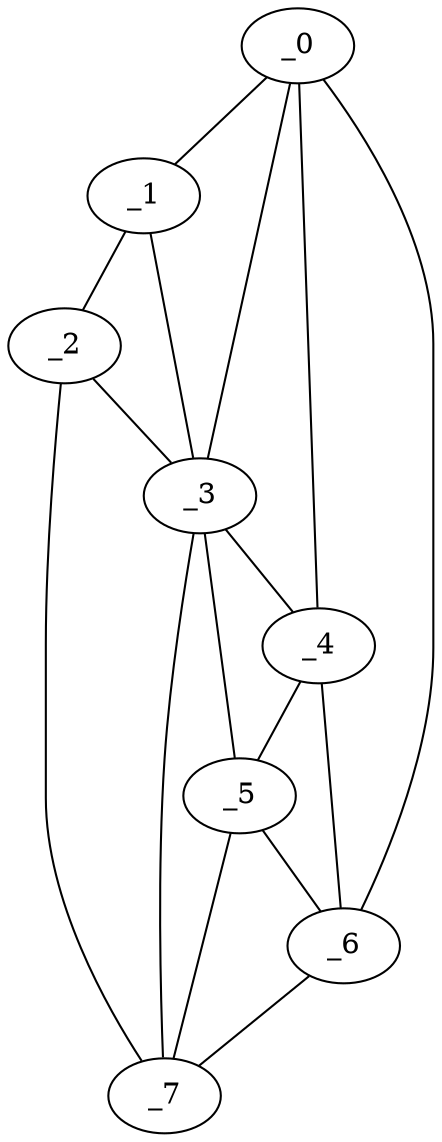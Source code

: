 graph "obj44__135.gxl" {
	_0	 [x=1,
		y=48];
	_1	 [x=5,
		y=82];
	_0 -- _1	 [valence=1];
	_3	 [x=19,
		y=79];
	_0 -- _3	 [valence=2];
	_4	 [x=45,
		y=58];
	_0 -- _4	 [valence=1];
	_6	 [x=104,
		y=41];
	_0 -- _6	 [valence=1];
	_2	 [x=13,
		y=82];
	_1 -- _2	 [valence=1];
	_1 -- _3	 [valence=2];
	_2 -- _3	 [valence=2];
	_7	 [x=127,
		y=46];
	_2 -- _7	 [valence=1];
	_3 -- _4	 [valence=2];
	_5	 [x=45,
		y=64];
	_3 -- _5	 [valence=2];
	_3 -- _7	 [valence=2];
	_4 -- _5	 [valence=1];
	_4 -- _6	 [valence=2];
	_5 -- _6	 [valence=1];
	_5 -- _7	 [valence=2];
	_6 -- _7	 [valence=1];
}
